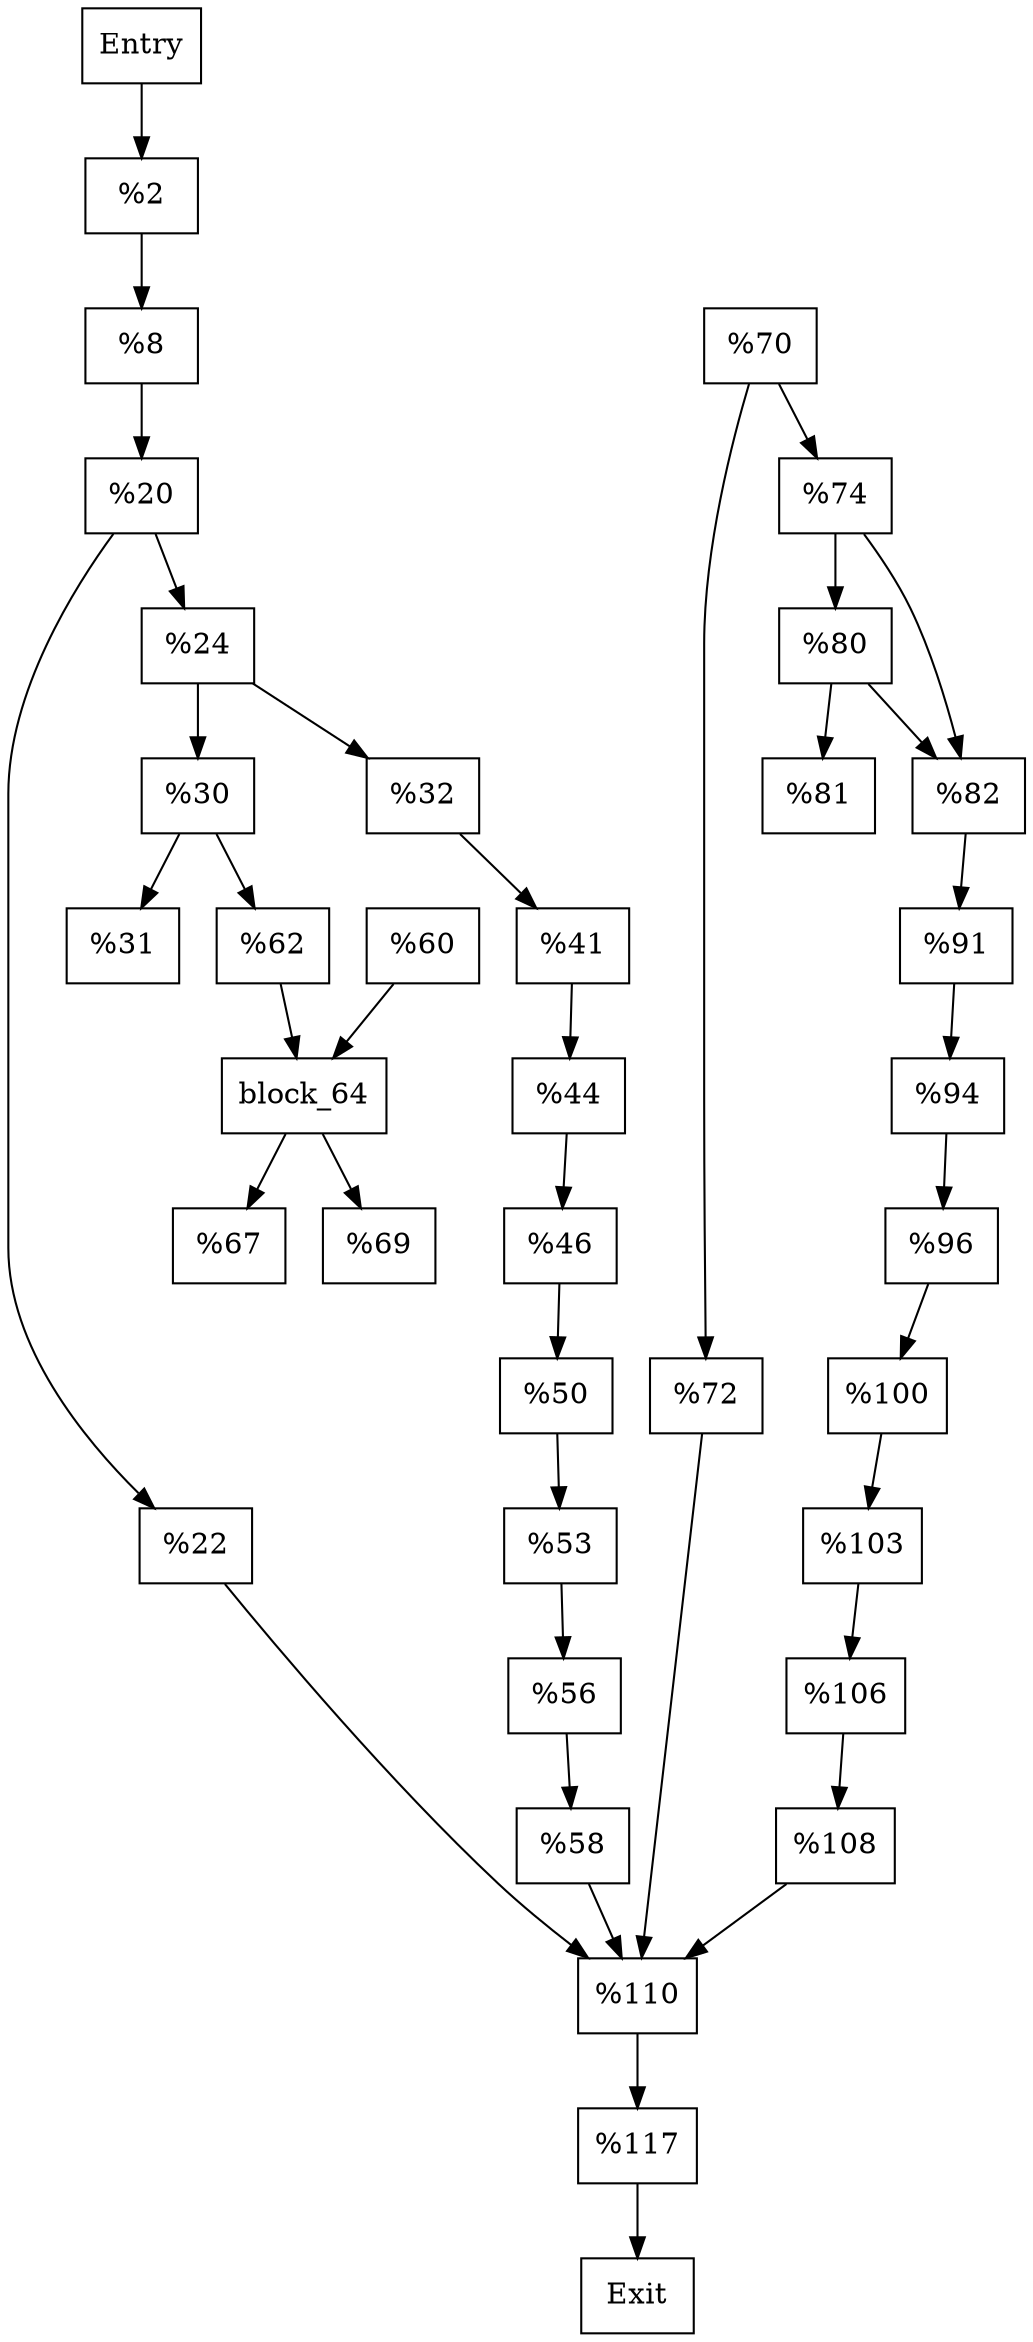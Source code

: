 digraph CFG {
    // Nodes
    node [shape=box];
    entry [label="Entry"];
    block_2 [label="%2"];
    block_8 [label="%8"];
    block_20 [label="%20"];
    block_22 [label="%22"];
    block_24 [label="%24"];
    block_30 [label="%30"];
    block_31 [label="%31"];
    block_32 [label="%32"];
    block_41 [label="%41"];
    block_44 [label="%44"];
    block_46 [label="%46"];
    block_50 [label="%50"];
    block_53 [label="%53"];
    block_56 [label="%56"];
    block_58 [label="%58"];
    block_60 [label="%60"];
    block_62 [label="%62"];
    block_67 [label="%67"];
    block_69 [label="%69"];
    block_70 [label="%70"];
    block_72 [label="%72"];
    block_74 [label="%74"];
    block_80 [label="%80"];
    block_81 [label="%81"];
    block_82 [label="%82"];
    block_91 [label="%91"];
    block_94 [label="%94"];
    block_96 [label="%96"];
    block_100 [label="%100"];
    block_103 [label="%103"];
    block_106 [label="%106"];
    block_108 [label="%108"];
    block_110 [label="%110"];
    block_117 [label="%117"];
    exit [label="Exit"];

    // Edges
    entry -> block_2;
    block_2 -> block_8;
    block_8 -> block_20;
    block_20 -> block_22;
    block_20 -> block_24;
    block_22 -> block_110;
    block_24 -> block_30;
    block_24 -> block_32;
    block_30 -> block_31;
    block_30 -> block_62;
    block_32 -> block_41;
    block_41 -> block_44;
    block_44 -> block_46;
    block_46 -> block_50;
    block_50 -> block_53;
    block_53 -> block_56;
    block_56 -> block_58;
    block_58 -> block_110;
    block_62 -> block_64;
    block_60 -> block_64;
    block_64 -> block_67;
    block_64 -> block_69;
    block_70 -> block_72;
    block_70 -> block_74;
    block_72 -> block_110;
    block_74 -> block_80;
    block_74 -> block_82;
    block_80 -> block_81;
    block_80 -> block_82;
    block_82 -> block_91;
    block_91 -> block_94;
    block_94 -> block_96;
    block_96 -> block_100;
    block_100 -> block_103;
    block_103 -> block_106;
    block_106 -> block_108;
    block_108 -> block_110;
    block_110 -> block_117;
    block_117 -> exit;
}